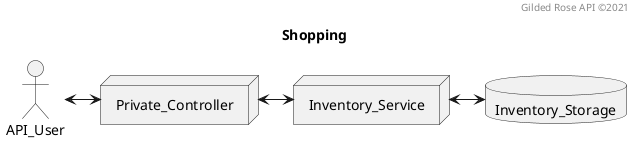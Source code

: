@startuml component
title Shopping
header Gilded Rose API ©2021

actor API_User
node Private_Controller
node Inventory_Service
database Inventory_Storage

API_User <-> Private_Controller
Private_Controller <-> Inventory_Service
Inventory_Service <-> Inventory_Storage
@enduml
